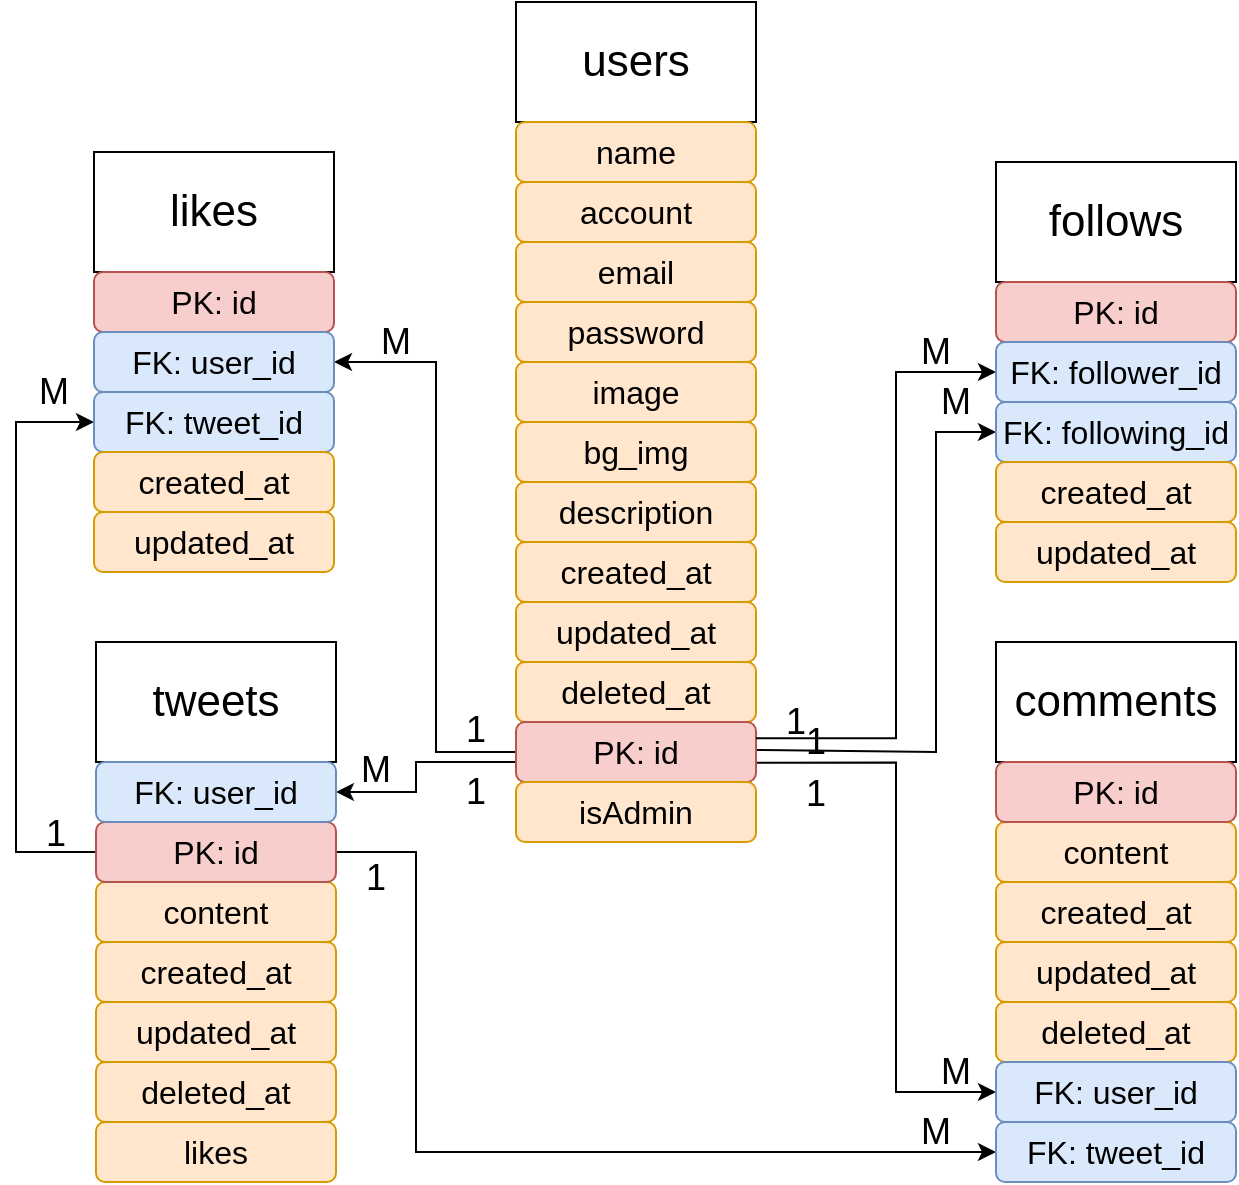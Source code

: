 <mxfile version="14.8.4" type="github" pages="4">
  <diagram id="oPyh9Ps3gZfj7OHS39t5" name="Simple Twitter">
    <mxGraphModel dx="782" dy="436" grid="1" gridSize="10" guides="1" tooltips="1" connect="1" arrows="1" fold="1" page="1" pageScale="1" pageWidth="827" pageHeight="1169" math="0" shadow="0">
      <root>
        <mxCell id="lAcjd4QDv3iJvigD0zD8-0" />
        <mxCell id="lAcjd4QDv3iJvigD0zD8-1" parent="lAcjd4QDv3iJvigD0zD8-0" />
        <mxCell id="lAcjd4QDv3iJvigD0zD8-38" value="&lt;font style=&quot;font-size: 22px&quot;&gt;users&lt;/font&gt;" style="rounded=0;whiteSpace=wrap;html=1;" parent="lAcjd4QDv3iJvigD0zD8-1" vertex="1">
          <mxGeometry x="291" y="40" width="120" height="60" as="geometry" />
        </mxCell>
        <mxCell id="lAcjd4QDv3iJvigD0zD8-39" value="&lt;font style=&quot;font-size: 22px&quot;&gt;likes&lt;/font&gt;" style="rounded=0;whiteSpace=wrap;html=1;" parent="lAcjd4QDv3iJvigD0zD8-1" vertex="1">
          <mxGeometry x="80" y="115" width="120" height="60" as="geometry" />
        </mxCell>
        <mxCell id="lAcjd4QDv3iJvigD0zD8-40" value="&lt;font style=&quot;font-size: 22px&quot;&gt;follows&lt;/font&gt;" style="rounded=0;whiteSpace=wrap;html=1;" parent="lAcjd4QDv3iJvigD0zD8-1" vertex="1">
          <mxGeometry x="531" y="120" width="120" height="60" as="geometry" />
        </mxCell>
        <mxCell id="lAcjd4QDv3iJvigD0zD8-41" value="&lt;font style=&quot;font-size: 22px&quot;&gt;tweets&lt;/font&gt;" style="rounded=0;whiteSpace=wrap;html=1;" parent="lAcjd4QDv3iJvigD0zD8-1" vertex="1">
          <mxGeometry x="81" y="360" width="120" height="60" as="geometry" />
        </mxCell>
        <mxCell id="lAcjd4QDv3iJvigD0zD8-42" value="&lt;font style=&quot;font-size: 22px&quot;&gt;comments&lt;/font&gt;" style="rounded=0;whiteSpace=wrap;html=1;" parent="lAcjd4QDv3iJvigD0zD8-1" vertex="1">
          <mxGeometry x="531" y="360" width="120" height="60" as="geometry" />
        </mxCell>
        <mxCell id="lAcjd4QDv3iJvigD0zD8-44" value="&lt;font style=&quot;font-size: 16px&quot;&gt;name&lt;/font&gt;" style="rounded=1;whiteSpace=wrap;html=1;fillColor=#ffe6cc;strokeColor=#d79b00;" parent="lAcjd4QDv3iJvigD0zD8-1" vertex="1">
          <mxGeometry x="291" y="100" width="120" height="30" as="geometry" />
        </mxCell>
        <mxCell id="lAcjd4QDv3iJvigD0zD8-45" value="&lt;font style=&quot;font-size: 16px&quot;&gt;account&lt;/font&gt;" style="rounded=1;whiteSpace=wrap;html=1;fillColor=#ffe6cc;strokeColor=#d79b00;" parent="lAcjd4QDv3iJvigD0zD8-1" vertex="1">
          <mxGeometry x="291" y="130" width="120" height="30" as="geometry" />
        </mxCell>
        <mxCell id="lAcjd4QDv3iJvigD0zD8-46" value="&lt;font style=&quot;font-size: 16px&quot;&gt;email&lt;/font&gt;" style="rounded=1;whiteSpace=wrap;html=1;fillColor=#ffe6cc;strokeColor=#d79b00;" parent="lAcjd4QDv3iJvigD0zD8-1" vertex="1">
          <mxGeometry x="291" y="160" width="120" height="30" as="geometry" />
        </mxCell>
        <mxCell id="lAcjd4QDv3iJvigD0zD8-47" value="&lt;font style=&quot;font-size: 16px&quot;&gt;password&lt;/font&gt;" style="rounded=1;whiteSpace=wrap;html=1;fillColor=#ffe6cc;strokeColor=#d79b00;" parent="lAcjd4QDv3iJvigD0zD8-1" vertex="1">
          <mxGeometry x="291" y="190" width="120" height="30" as="geometry" />
        </mxCell>
        <mxCell id="lAcjd4QDv3iJvigD0zD8-48" value="&lt;font style=&quot;font-size: 16px&quot;&gt;image&lt;/font&gt;" style="rounded=1;whiteSpace=wrap;html=1;fillColor=#ffe6cc;strokeColor=#d79b00;" parent="lAcjd4QDv3iJvigD0zD8-1" vertex="1">
          <mxGeometry x="291" y="220" width="120" height="30" as="geometry" />
        </mxCell>
        <mxCell id="lAcjd4QDv3iJvigD0zD8-49" value="&lt;span style=&quot;font-size: 16px&quot;&gt;bg_img&lt;/span&gt;" style="rounded=1;whiteSpace=wrap;html=1;fillColor=#ffe6cc;strokeColor=#d79b00;" parent="lAcjd4QDv3iJvigD0zD8-1" vertex="1">
          <mxGeometry x="291" y="250" width="120" height="30" as="geometry" />
        </mxCell>
        <mxCell id="lAcjd4QDv3iJvigD0zD8-50" value="&lt;font style=&quot;font-size: 16px&quot;&gt;description&lt;/font&gt;" style="rounded=1;whiteSpace=wrap;html=1;fillColor=#ffe6cc;strokeColor=#d79b00;" parent="lAcjd4QDv3iJvigD0zD8-1" vertex="1">
          <mxGeometry x="291" y="280" width="120" height="30" as="geometry" />
        </mxCell>
        <mxCell id="lAcjd4QDv3iJvigD0zD8-51" value="&lt;font style=&quot;font-size: 16px&quot;&gt;created_at&lt;/font&gt;" style="rounded=1;whiteSpace=wrap;html=1;fillColor=#ffe6cc;strokeColor=#d79b00;" parent="lAcjd4QDv3iJvigD0zD8-1" vertex="1">
          <mxGeometry x="291" y="310" width="120" height="30" as="geometry" />
        </mxCell>
        <mxCell id="lAcjd4QDv3iJvigD0zD8-52" value="&lt;font style=&quot;font-size: 16px&quot;&gt;updated_at&lt;/font&gt;" style="rounded=1;whiteSpace=wrap;html=1;fillColor=#ffe6cc;strokeColor=#d79b00;" parent="lAcjd4QDv3iJvigD0zD8-1" vertex="1">
          <mxGeometry x="291" y="340" width="120" height="30" as="geometry" />
        </mxCell>
        <mxCell id="lAcjd4QDv3iJvigD0zD8-53" value="&lt;font style=&quot;font-size: 16px&quot;&gt;deleted_at&lt;/font&gt;" style="rounded=1;whiteSpace=wrap;html=1;fillColor=#ffe6cc;strokeColor=#d79b00;" parent="lAcjd4QDv3iJvigD0zD8-1" vertex="1">
          <mxGeometry x="291" y="370" width="120" height="30" as="geometry" />
        </mxCell>
        <mxCell id="lAcjd4QDv3iJvigD0zD8-81" value="" style="edgeStyle=orthogonalEdgeStyle;rounded=0;orthogonalLoop=1;jettySize=auto;html=1;entryX=1;entryY=0.5;entryDx=0;entryDy=0;exitX=0;exitY=0.25;exitDx=0;exitDy=0;" parent="lAcjd4QDv3iJvigD0zD8-1" source="lAcjd4QDv3iJvigD0zD8-65" target="lAcjd4QDv3iJvigD0zD8-79" edge="1">
          <mxGeometry relative="1" as="geometry">
            <Array as="points">
              <mxPoint x="291" y="415" />
              <mxPoint x="251" y="415" />
              <mxPoint x="251" y="220" />
            </Array>
          </mxGeometry>
        </mxCell>
        <mxCell id="lAcjd4QDv3iJvigD0zD8-97" value="" style="edgeStyle=orthogonalEdgeStyle;rounded=0;orthogonalLoop=1;jettySize=auto;html=1;entryX=0;entryY=0.5;entryDx=0;entryDy=0;exitX=0.997;exitY=0.678;exitDx=0;exitDy=0;exitPerimeter=0;" parent="lAcjd4QDv3iJvigD0zD8-1" source="lAcjd4QDv3iJvigD0zD8-65" target="lAcjd4QDv3iJvigD0zD8-96" edge="1">
          <mxGeometry relative="1" as="geometry">
            <Array as="points">
              <mxPoint x="481" y="420" />
              <mxPoint x="481" y="585" />
            </Array>
          </mxGeometry>
        </mxCell>
        <mxCell id="r-C9Oc5S5O7B7vPJe_3U-7" value="" style="edgeStyle=orthogonalEdgeStyle;rounded=0;orthogonalLoop=1;jettySize=auto;html=1;entryX=0;entryY=0.5;entryDx=0;entryDy=0;startArrow=none;" parent="lAcjd4QDv3iJvigD0zD8-1" target="r-C9Oc5S5O7B7vPJe_3U-0" edge="1">
          <mxGeometry relative="1" as="geometry">
            <mxPoint x="481" y="278" as="sourcePoint" />
            <mxPoint x="491" y="445" as="targetPoint" />
            <Array as="points">
              <mxPoint x="481" y="225" />
            </Array>
          </mxGeometry>
        </mxCell>
        <mxCell id="OD_EQrSQqGv5YOoiEvNP-1" value="" style="edgeStyle=orthogonalEdgeStyle;rounded=0;orthogonalLoop=1;jettySize=auto;html=1;" parent="lAcjd4QDv3iJvigD0zD8-1" source="lAcjd4QDv3iJvigD0zD8-65" target="OD_EQrSQqGv5YOoiEvNP-0" edge="1">
          <mxGeometry relative="1" as="geometry">
            <Array as="points">
              <mxPoint x="241" y="420" />
              <mxPoint x="241" y="435" />
            </Array>
          </mxGeometry>
        </mxCell>
        <mxCell id="dft-1AxIRIs8jOk2YddE-2" value="" style="edgeStyle=orthogonalEdgeStyle;rounded=0;orthogonalLoop=1;jettySize=auto;html=1;entryX=0;entryY=0.5;entryDx=0;entryDy=0;exitX=0.998;exitY=0.467;exitDx=0;exitDy=0;exitPerimeter=0;" parent="lAcjd4QDv3iJvigD0zD8-1" source="lAcjd4QDv3iJvigD0zD8-65" target="r-C9Oc5S5O7B7vPJe_3U-2" edge="1">
          <mxGeometry relative="1" as="geometry">
            <mxPoint x="491" y="415" as="targetPoint" />
            <Array as="points">
              <mxPoint x="501" y="415" />
              <mxPoint x="501" y="255" />
            </Array>
          </mxGeometry>
        </mxCell>
        <mxCell id="lAcjd4QDv3iJvigD0zD8-65" value="&lt;font style=&quot;font-size: 16px&quot;&gt;PK: id&lt;/font&gt;" style="rounded=1;whiteSpace=wrap;html=1;fillColor=#f8cecc;strokeColor=#b85450;" parent="lAcjd4QDv3iJvigD0zD8-1" vertex="1">
          <mxGeometry x="291" y="400" width="120" height="30" as="geometry" />
        </mxCell>
        <mxCell id="lAcjd4QDv3iJvigD0zD8-66" value="&lt;font style=&quot;font-size: 16px&quot;&gt;content&lt;/font&gt;" style="rounded=1;whiteSpace=wrap;html=1;fillColor=#ffe6cc;strokeColor=#d79b00;" parent="lAcjd4QDv3iJvigD0zD8-1" vertex="1">
          <mxGeometry x="81" y="480" width="120" height="30" as="geometry" />
        </mxCell>
        <mxCell id="lAcjd4QDv3iJvigD0zD8-67" value="&lt;font style=&quot;font-size: 16px&quot;&gt;content&lt;/font&gt;" style="rounded=1;whiteSpace=wrap;html=1;fillColor=#ffe6cc;strokeColor=#d79b00;" parent="lAcjd4QDv3iJvigD0zD8-1" vertex="1">
          <mxGeometry x="531" y="450" width="120" height="30" as="geometry" />
        </mxCell>
        <mxCell id="lAcjd4QDv3iJvigD0zD8-90" value="" style="edgeStyle=orthogonalEdgeStyle;rounded=0;orthogonalLoop=1;jettySize=auto;html=1;entryX=0;entryY=0.5;entryDx=0;entryDy=0;exitX=0;exitY=0.5;exitDx=0;exitDy=0;" parent="lAcjd4QDv3iJvigD0zD8-1" source="lAcjd4QDv3iJvigD0zD8-68" target="lAcjd4QDv3iJvigD0zD8-84" edge="1">
          <mxGeometry relative="1" as="geometry">
            <Array as="points">
              <mxPoint x="41" y="465" />
              <mxPoint x="41" y="250" />
            </Array>
          </mxGeometry>
        </mxCell>
        <mxCell id="lAcjd4QDv3iJvigD0zD8-92" value="" style="edgeStyle=orthogonalEdgeStyle;rounded=0;orthogonalLoop=1;jettySize=auto;html=1;entryX=0;entryY=0.5;entryDx=0;entryDy=0;exitX=1;exitY=0.5;exitDx=0;exitDy=0;" parent="lAcjd4QDv3iJvigD0zD8-1" source="lAcjd4QDv3iJvigD0zD8-68" target="lAcjd4QDv3iJvigD0zD8-91" edge="1">
          <mxGeometry relative="1" as="geometry">
            <mxPoint x="201" y="473" as="sourcePoint" />
            <Array as="points">
              <mxPoint x="241" y="465" />
              <mxPoint x="241" y="615" />
            </Array>
          </mxGeometry>
        </mxCell>
        <mxCell id="lAcjd4QDv3iJvigD0zD8-68" value="&lt;font style=&quot;font-size: 16px&quot;&gt;PK: id&lt;/font&gt;" style="rounded=1;whiteSpace=wrap;html=1;fillColor=#f8cecc;strokeColor=#b85450;" parent="lAcjd4QDv3iJvigD0zD8-1" vertex="1">
          <mxGeometry x="81" y="450" width="120" height="30" as="geometry" />
        </mxCell>
        <mxCell id="lAcjd4QDv3iJvigD0zD8-69" value="&lt;font style=&quot;font-size: 16px&quot;&gt;PK: id&lt;/font&gt;" style="rounded=1;whiteSpace=wrap;html=1;fillColor=#f8cecc;strokeColor=#b85450;" parent="lAcjd4QDv3iJvigD0zD8-1" vertex="1">
          <mxGeometry x="531" y="420" width="120" height="30" as="geometry" />
        </mxCell>
        <mxCell id="lAcjd4QDv3iJvigD0zD8-70" value="&lt;font style=&quot;font-size: 16px&quot;&gt;created_at&lt;/font&gt;" style="rounded=1;whiteSpace=wrap;html=1;fillColor=#ffe6cc;strokeColor=#d79b00;" parent="lAcjd4QDv3iJvigD0zD8-1" vertex="1">
          <mxGeometry x="81" y="510" width="120" height="30" as="geometry" />
        </mxCell>
        <mxCell id="lAcjd4QDv3iJvigD0zD8-71" value="&lt;font style=&quot;font-size: 16px&quot;&gt;updated_at&lt;/font&gt;" style="rounded=1;whiteSpace=wrap;html=1;fillColor=#ffe6cc;strokeColor=#d79b00;" parent="lAcjd4QDv3iJvigD0zD8-1" vertex="1">
          <mxGeometry x="81" y="540" width="120" height="30" as="geometry" />
        </mxCell>
        <mxCell id="lAcjd4QDv3iJvigD0zD8-72" value="&lt;font style=&quot;font-size: 16px&quot;&gt;deleted_at&lt;/font&gt;" style="rounded=1;whiteSpace=wrap;html=1;fillColor=#ffe6cc;strokeColor=#d79b00;" parent="lAcjd4QDv3iJvigD0zD8-1" vertex="1">
          <mxGeometry x="81" y="570" width="120" height="30" as="geometry" />
        </mxCell>
        <mxCell id="lAcjd4QDv3iJvigD0zD8-73" value="&lt;font style=&quot;font-size: 16px&quot;&gt;created_at&lt;/font&gt;" style="rounded=1;whiteSpace=wrap;html=1;fillColor=#ffe6cc;strokeColor=#d79b00;" parent="lAcjd4QDv3iJvigD0zD8-1" vertex="1">
          <mxGeometry x="531" y="480" width="120" height="30" as="geometry" />
        </mxCell>
        <mxCell id="lAcjd4QDv3iJvigD0zD8-74" value="&lt;font style=&quot;font-size: 16px&quot;&gt;updated_at&lt;/font&gt;" style="rounded=1;whiteSpace=wrap;html=1;fillColor=#ffe6cc;strokeColor=#d79b00;" parent="lAcjd4QDv3iJvigD0zD8-1" vertex="1">
          <mxGeometry x="531" y="510" width="120" height="30" as="geometry" />
        </mxCell>
        <mxCell id="lAcjd4QDv3iJvigD0zD8-75" value="&lt;font style=&quot;font-size: 16px&quot;&gt;deleted_at&lt;/font&gt;" style="rounded=1;whiteSpace=wrap;html=1;fillColor=#ffe6cc;strokeColor=#d79b00;" parent="lAcjd4QDv3iJvigD0zD8-1" vertex="1">
          <mxGeometry x="531" y="540" width="120" height="30" as="geometry" />
        </mxCell>
        <mxCell id="lAcjd4QDv3iJvigD0zD8-76" value="&lt;span style=&quot;font-size: 16px&quot;&gt;likes&lt;/span&gt;" style="rounded=1;whiteSpace=wrap;html=1;fillColor=#ffe6cc;strokeColor=#d79b00;" parent="lAcjd4QDv3iJvigD0zD8-1" vertex="1">
          <mxGeometry x="81" y="600" width="120" height="30" as="geometry" />
        </mxCell>
        <mxCell id="lAcjd4QDv3iJvigD0zD8-77" value="&lt;font style=&quot;font-size: 16px&quot;&gt;PK: id&lt;/font&gt;" style="rounded=1;whiteSpace=wrap;html=1;fillColor=#f8cecc;strokeColor=#b85450;" parent="lAcjd4QDv3iJvigD0zD8-1" vertex="1">
          <mxGeometry x="80" y="175" width="120" height="30" as="geometry" />
        </mxCell>
        <mxCell id="lAcjd4QDv3iJvigD0zD8-78" value="&lt;font style=&quot;font-size: 16px&quot;&gt;PK: id&lt;/font&gt;" style="rounded=1;whiteSpace=wrap;html=1;fillColor=#f8cecc;strokeColor=#b85450;" parent="lAcjd4QDv3iJvigD0zD8-1" vertex="1">
          <mxGeometry x="531" y="180" width="120" height="30" as="geometry" />
        </mxCell>
        <mxCell id="lAcjd4QDv3iJvigD0zD8-79" value="&lt;font style=&quot;font-size: 16px&quot;&gt;FK: user_id&lt;/font&gt;" style="rounded=1;whiteSpace=wrap;html=1;fillColor=#dae8fc;strokeColor=#6c8ebf;" parent="lAcjd4QDv3iJvigD0zD8-1" vertex="1">
          <mxGeometry x="80" y="205" width="120" height="30" as="geometry" />
        </mxCell>
        <mxCell id="lAcjd4QDv3iJvigD0zD8-83" value="&lt;font style=&quot;font-size: 18px&quot;&gt;1&lt;/font&gt;" style="text;html=1;strokeColor=none;fillColor=none;align=center;verticalAlign=middle;whiteSpace=wrap;rounded=0;" parent="lAcjd4QDv3iJvigD0zD8-1" vertex="1">
          <mxGeometry x="251" y="394" width="40" height="20" as="geometry" />
        </mxCell>
        <mxCell id="lAcjd4QDv3iJvigD0zD8-84" value="&lt;font style=&quot;font-size: 16px&quot;&gt;FK: tweet_id&lt;/font&gt;" style="rounded=1;whiteSpace=wrap;html=1;fillColor=#dae8fc;strokeColor=#6c8ebf;" parent="lAcjd4QDv3iJvigD0zD8-1" vertex="1">
          <mxGeometry x="80" y="235" width="120" height="30" as="geometry" />
        </mxCell>
        <mxCell id="lAcjd4QDv3iJvigD0zD8-87" value="&lt;font style=&quot;font-size: 18px&quot;&gt;1&lt;/font&gt;" style="text;html=1;strokeColor=none;fillColor=none;align=center;verticalAlign=middle;whiteSpace=wrap;rounded=0;" parent="lAcjd4QDv3iJvigD0zD8-1" vertex="1">
          <mxGeometry x="41" y="446" width="40" height="20" as="geometry" />
        </mxCell>
        <mxCell id="lAcjd4QDv3iJvigD0zD8-88" value="&lt;font style=&quot;font-size: 18px&quot;&gt;M&lt;/font&gt;" style="text;html=1;strokeColor=none;fillColor=none;align=center;verticalAlign=middle;whiteSpace=wrap;rounded=0;" parent="lAcjd4QDv3iJvigD0zD8-1" vertex="1">
          <mxGeometry x="40" y="225" width="40" height="20" as="geometry" />
        </mxCell>
        <mxCell id="lAcjd4QDv3iJvigD0zD8-91" value="&lt;font style=&quot;font-size: 16px&quot;&gt;FK: tweet_id&lt;/font&gt;" style="rounded=1;whiteSpace=wrap;html=1;fillColor=#dae8fc;strokeColor=#6c8ebf;" parent="lAcjd4QDv3iJvigD0zD8-1" vertex="1">
          <mxGeometry x="531" y="600" width="120" height="30" as="geometry" />
        </mxCell>
        <mxCell id="lAcjd4QDv3iJvigD0zD8-93" value="&lt;font style=&quot;font-size: 18px&quot;&gt;1&lt;/font&gt;" style="text;html=1;strokeColor=none;fillColor=none;align=center;verticalAlign=middle;whiteSpace=wrap;rounded=0;" parent="lAcjd4QDv3iJvigD0zD8-1" vertex="1">
          <mxGeometry x="201" y="468" width="40" height="20" as="geometry" />
        </mxCell>
        <mxCell id="lAcjd4QDv3iJvigD0zD8-94" value="&lt;font style=&quot;font-size: 18px&quot;&gt;M&lt;/font&gt;" style="text;html=1;strokeColor=none;fillColor=none;align=center;verticalAlign=middle;whiteSpace=wrap;rounded=0;" parent="lAcjd4QDv3iJvigD0zD8-1" vertex="1">
          <mxGeometry x="481" y="595" width="40" height="20" as="geometry" />
        </mxCell>
        <mxCell id="lAcjd4QDv3iJvigD0zD8-96" value="&lt;font style=&quot;font-size: 16px&quot;&gt;FK: user_id&lt;/font&gt;" style="rounded=1;whiteSpace=wrap;html=1;fillColor=#dae8fc;strokeColor=#6c8ebf;" parent="lAcjd4QDv3iJvigD0zD8-1" vertex="1">
          <mxGeometry x="531" y="570" width="120" height="30" as="geometry" />
        </mxCell>
        <mxCell id="lAcjd4QDv3iJvigD0zD8-98" value="&lt;font style=&quot;font-size: 18px&quot;&gt;M&lt;/font&gt;" style="text;html=1;strokeColor=none;fillColor=none;align=center;verticalAlign=middle;whiteSpace=wrap;rounded=0;" parent="lAcjd4QDv3iJvigD0zD8-1" vertex="1">
          <mxGeometry x="491" y="565" width="40" height="20" as="geometry" />
        </mxCell>
        <mxCell id="lAcjd4QDv3iJvigD0zD8-99" value="&lt;font style=&quot;font-size: 18px&quot;&gt;1&lt;/font&gt;" style="text;html=1;strokeColor=none;fillColor=none;align=center;verticalAlign=middle;whiteSpace=wrap;rounded=0;" parent="lAcjd4QDv3iJvigD0zD8-1" vertex="1">
          <mxGeometry x="421" y="426" width="40" height="20" as="geometry" />
        </mxCell>
        <mxCell id="r-C9Oc5S5O7B7vPJe_3U-0" value="&lt;font style=&quot;font-size: 16px&quot;&gt;FK: follower_id&lt;/font&gt;" style="rounded=1;whiteSpace=wrap;html=1;fillColor=#dae8fc;strokeColor=#6c8ebf;" parent="lAcjd4QDv3iJvigD0zD8-1" vertex="1">
          <mxGeometry x="531" y="210" width="120" height="30" as="geometry" />
        </mxCell>
        <mxCell id="r-C9Oc5S5O7B7vPJe_3U-2" value="&lt;font style=&quot;font-size: 16px&quot;&gt;FK: following_id&lt;/font&gt;" style="rounded=1;whiteSpace=wrap;html=1;fillColor=#dae8fc;strokeColor=#6c8ebf;" parent="lAcjd4QDv3iJvigD0zD8-1" vertex="1">
          <mxGeometry x="531" y="240" width="120" height="30" as="geometry" />
        </mxCell>
        <mxCell id="r-C9Oc5S5O7B7vPJe_3U-10" value="&lt;font style=&quot;font-size: 18px&quot;&gt;M&lt;/font&gt;" style="text;html=1;strokeColor=none;fillColor=none;align=center;verticalAlign=middle;whiteSpace=wrap;rounded=0;" parent="lAcjd4QDv3iJvigD0zD8-1" vertex="1">
          <mxGeometry x="481" y="205" width="40" height="20" as="geometry" />
        </mxCell>
        <mxCell id="r-C9Oc5S5O7B7vPJe_3U-11" value="" style="edgeStyle=orthogonalEdgeStyle;rounded=0;orthogonalLoop=1;jettySize=auto;html=1;startArrow=none;endArrow=none;exitX=1;exitY=0.271;exitDx=0;exitDy=0;exitPerimeter=0;" parent="lAcjd4QDv3iJvigD0zD8-1" source="lAcjd4QDv3iJvigD0zD8-65" edge="1">
          <mxGeometry relative="1" as="geometry">
            <mxPoint x="411" y="415" as="sourcePoint" />
            <mxPoint x="481" y="278" as="targetPoint" />
            <Array as="points">
              <mxPoint x="481" y="408" />
            </Array>
          </mxGeometry>
        </mxCell>
        <mxCell id="OD_EQrSQqGv5YOoiEvNP-0" value="&lt;font style=&quot;font-size: 16px&quot;&gt;FK: user_id&lt;/font&gt;" style="rounded=1;whiteSpace=wrap;html=1;fillColor=#dae8fc;strokeColor=#6c8ebf;" parent="lAcjd4QDv3iJvigD0zD8-1" vertex="1">
          <mxGeometry x="81" y="420" width="120" height="30" as="geometry" />
        </mxCell>
        <mxCell id="OD_EQrSQqGv5YOoiEvNP-2" value="&lt;font style=&quot;font-size: 18px&quot;&gt;1&lt;/font&gt;" style="text;html=1;strokeColor=none;fillColor=none;align=center;verticalAlign=middle;whiteSpace=wrap;rounded=0;" parent="lAcjd4QDv3iJvigD0zD8-1" vertex="1">
          <mxGeometry x="251" y="425" width="40" height="20" as="geometry" />
        </mxCell>
        <mxCell id="OD_EQrSQqGv5YOoiEvNP-3" value="&lt;font style=&quot;font-size: 18px&quot;&gt;M&lt;/font&gt;" style="text;html=1;strokeColor=none;fillColor=none;align=center;verticalAlign=middle;whiteSpace=wrap;rounded=0;" parent="lAcjd4QDv3iJvigD0zD8-1" vertex="1">
          <mxGeometry x="201" y="414" width="40" height="20" as="geometry" />
        </mxCell>
        <mxCell id="dft-1AxIRIs8jOk2YddE-0" value="&lt;font style=&quot;font-size: 18px&quot;&gt;M&lt;/font&gt;" style="text;html=1;strokeColor=none;fillColor=none;align=center;verticalAlign=middle;whiteSpace=wrap;rounded=0;" parent="lAcjd4QDv3iJvigD0zD8-1" vertex="1">
          <mxGeometry x="211" y="200" width="40" height="20" as="geometry" />
        </mxCell>
        <mxCell id="dft-1AxIRIs8jOk2YddE-3" value="&lt;font style=&quot;font-size: 18px&quot;&gt;M&lt;/font&gt;" style="text;html=1;strokeColor=none;fillColor=none;align=center;verticalAlign=middle;whiteSpace=wrap;rounded=0;" parent="lAcjd4QDv3iJvigD0zD8-1" vertex="1">
          <mxGeometry x="491" y="230" width="40" height="20" as="geometry" />
        </mxCell>
        <mxCell id="dft-1AxIRIs8jOk2YddE-4" value="&lt;font style=&quot;font-size: 18px&quot;&gt;1&lt;/font&gt;" style="text;html=1;strokeColor=none;fillColor=none;align=center;verticalAlign=middle;whiteSpace=wrap;rounded=0;" parent="lAcjd4QDv3iJvigD0zD8-1" vertex="1">
          <mxGeometry x="411" y="390" width="40" height="20" as="geometry" />
        </mxCell>
        <mxCell id="dft-1AxIRIs8jOk2YddE-5" value="&lt;font style=&quot;font-size: 18px&quot;&gt;1&lt;/font&gt;" style="text;html=1;strokeColor=none;fillColor=none;align=center;verticalAlign=middle;whiteSpace=wrap;rounded=0;" parent="lAcjd4QDv3iJvigD0zD8-1" vertex="1">
          <mxGeometry x="421" y="400" width="40" height="20" as="geometry" />
        </mxCell>
        <mxCell id="AiCwMvFOpGAjpx5P_XFF-0" value="&lt;font style=&quot;font-size: 16px&quot;&gt;created_at&lt;/font&gt;" style="rounded=1;whiteSpace=wrap;html=1;fillColor=#ffe6cc;strokeColor=#d79b00;" parent="lAcjd4QDv3iJvigD0zD8-1" vertex="1">
          <mxGeometry x="80" y="265" width="120" height="30" as="geometry" />
        </mxCell>
        <mxCell id="AiCwMvFOpGAjpx5P_XFF-1" value="&lt;font style=&quot;font-size: 16px&quot;&gt;updated_at&lt;/font&gt;" style="rounded=1;whiteSpace=wrap;html=1;fillColor=#ffe6cc;strokeColor=#d79b00;" parent="lAcjd4QDv3iJvigD0zD8-1" vertex="1">
          <mxGeometry x="80" y="295" width="120" height="30" as="geometry" />
        </mxCell>
        <mxCell id="AiCwMvFOpGAjpx5P_XFF-2" value="&lt;font style=&quot;font-size: 16px&quot;&gt;created_at&lt;/font&gt;" style="rounded=1;whiteSpace=wrap;html=1;fillColor=#ffe6cc;strokeColor=#d79b00;" parent="lAcjd4QDv3iJvigD0zD8-1" vertex="1">
          <mxGeometry x="531" y="270" width="120" height="30" as="geometry" />
        </mxCell>
        <mxCell id="AiCwMvFOpGAjpx5P_XFF-3" value="&lt;font style=&quot;font-size: 16px&quot;&gt;updated_at&lt;/font&gt;" style="rounded=1;whiteSpace=wrap;html=1;fillColor=#ffe6cc;strokeColor=#d79b00;" parent="lAcjd4QDv3iJvigD0zD8-1" vertex="1">
          <mxGeometry x="531" y="300" width="120" height="30" as="geometry" />
        </mxCell>
        <mxCell id="AiCwMvFOpGAjpx5P_XFF-4" value="&lt;font style=&quot;font-size: 16px&quot;&gt;isAdmin&lt;/font&gt;" style="rounded=1;whiteSpace=wrap;html=1;fillColor=#ffe6cc;strokeColor=#d79b00;" parent="lAcjd4QDv3iJvigD0zD8-1" vertex="1">
          <mxGeometry x="291" y="430" width="120" height="30" as="geometry" />
        </mxCell>
      </root>
    </mxGraphModel>
  </diagram>
  <diagram id="kS6SkZm5IWcq57FLkN7l" name="Restaurant">
    <mxGraphModel dx="782" dy="436" grid="1" gridSize="10" guides="1" tooltips="1" connect="1" arrows="1" fold="1" page="1" pageScale="1" pageWidth="827" pageHeight="1169" math="0" shadow="0">
      <root>
        <mxCell id="0" />
        <mxCell id="1" parent="0" />
        <mxCell id="dV-V2qD9Z5xIXkdcCKD9-1" value="&lt;font style=&quot;font-size: 22px&quot;&gt;users&lt;/font&gt;" style="rounded=1;whiteSpace=wrap;html=1;" parent="1" vertex="1">
          <mxGeometry x="30" y="140" width="120" height="60" as="geometry" />
        </mxCell>
        <mxCell id="dV-V2qD9Z5xIXkdcCKD9-2" value="&lt;font style=&quot;font-size: 22px&quot;&gt;favorites&lt;/font&gt;" style="rounded=1;whiteSpace=wrap;html=1;" parent="1" vertex="1">
          <mxGeometry x="220" y="40" width="120" height="60" as="geometry" />
        </mxCell>
        <mxCell id="dV-V2qD9Z5xIXkdcCKD9-3" value="&lt;font style=&quot;font-size: 22px&quot;&gt;comments&lt;/font&gt;" style="rounded=1;whiteSpace=wrap;html=1;" parent="1" vertex="1">
          <mxGeometry x="220" y="240" width="120" height="60" as="geometry" />
        </mxCell>
        <mxCell id="dV-V2qD9Z5xIXkdcCKD9-4" value="&lt;font style=&quot;font-size: 22px&quot;&gt;restaurants&lt;/font&gt;" style="rounded=1;whiteSpace=wrap;html=1;" parent="1" vertex="1">
          <mxGeometry x="414" y="50" width="140" height="60" as="geometry" />
        </mxCell>
        <mxCell id="dV-V2qD9Z5xIXkdcCKD9-5" style="edgeStyle=orthogonalEdgeStyle;rounded=0;orthogonalLoop=1;jettySize=auto;html=1;exitX=0.5;exitY=1;exitDx=0;exitDy=0;" parent="1" source="dV-V2qD9Z5xIXkdcCKD9-2" target="dV-V2qD9Z5xIXkdcCKD9-2" edge="1">
          <mxGeometry relative="1" as="geometry" />
        </mxCell>
        <mxCell id="dV-V2qD9Z5xIXkdcCKD9-6" value="&lt;font style=&quot;font-size: 22px&quot;&gt;categories&lt;/font&gt;" style="rounded=1;whiteSpace=wrap;html=1;" parent="1" vertex="1">
          <mxGeometry x="620" y="140" width="120" height="60" as="geometry" />
        </mxCell>
        <mxCell id="dV-V2qD9Z5xIXkdcCKD9-7" value="&lt;font style=&quot;font-size: 22px&quot;&gt;PK: id&lt;/font&gt;" style="rounded=1;whiteSpace=wrap;html=1;fillColor=#f8cecc;strokeColor=#b85450;" parent="1" vertex="1">
          <mxGeometry x="30" y="200" width="120" height="40" as="geometry" />
        </mxCell>
        <mxCell id="dV-V2qD9Z5xIXkdcCKD9-8" value="&lt;font style=&quot;font-size: 22px&quot;&gt;name&lt;/font&gt;" style="rounded=1;whiteSpace=wrap;html=1;fillColor=#ffe6cc;strokeColor=#d79b00;" parent="1" vertex="1">
          <mxGeometry x="30" y="240" width="120" height="40" as="geometry" />
        </mxCell>
        <mxCell id="dV-V2qD9Z5xIXkdcCKD9-9" value="&lt;font style=&quot;font-size: 22px&quot;&gt;email&lt;/font&gt;" style="rounded=1;whiteSpace=wrap;html=1;fillColor=#ffe6cc;strokeColor=#d79b00;" parent="1" vertex="1">
          <mxGeometry x="30" y="280" width="120" height="40" as="geometry" />
        </mxCell>
        <mxCell id="dV-V2qD9Z5xIXkdcCKD9-10" value="&lt;font style=&quot;font-size: 22px&quot;&gt;password&lt;/font&gt;" style="rounded=1;whiteSpace=wrap;html=1;fillColor=#ffe6cc;strokeColor=#d79b00;" parent="1" vertex="1">
          <mxGeometry x="30" y="320" width="120" height="40" as="geometry" />
        </mxCell>
        <mxCell id="dV-V2qD9Z5xIXkdcCKD9-11" value="&lt;font style=&quot;font-size: 22px&quot;&gt;image&lt;/font&gt;" style="rounded=1;whiteSpace=wrap;html=1;fillColor=#ffe6cc;strokeColor=#d79b00;" parent="1" vertex="1">
          <mxGeometry x="30" y="360" width="120" height="40" as="geometry" />
        </mxCell>
        <mxCell id="dV-V2qD9Z5xIXkdcCKD9-12" value="&lt;font style=&quot;font-size: 22px&quot;&gt;PK: id&lt;/font&gt;" style="rounded=1;whiteSpace=wrap;html=1;fillColor=#f8cecc;strokeColor=#b85450;" parent="1" vertex="1">
          <mxGeometry x="220" y="100" width="120" height="40" as="geometry" />
        </mxCell>
        <mxCell id="dV-V2qD9Z5xIXkdcCKD9-13" value="&lt;font style=&quot;font-size: 22px&quot;&gt;PK: id&lt;/font&gt;" style="rounded=1;whiteSpace=wrap;html=1;fillColor=#f8cecc;strokeColor=#b85450;" parent="1" vertex="1">
          <mxGeometry x="220" y="300" width="120" height="40" as="geometry" />
        </mxCell>
        <mxCell id="dV-V2qD9Z5xIXkdcCKD9-14" value="&lt;font style=&quot;font-size: 22px&quot;&gt;PK: id&lt;/font&gt;" style="rounded=1;whiteSpace=wrap;html=1;fillColor=#f8cecc;strokeColor=#b85450;" parent="1" vertex="1">
          <mxGeometry x="414" y="110" width="140" height="40" as="geometry" />
        </mxCell>
        <mxCell id="dV-V2qD9Z5xIXkdcCKD9-15" value="&lt;font style=&quot;font-size: 22px&quot;&gt;PK: id&lt;/font&gt;" style="rounded=1;whiteSpace=wrap;html=1;fillColor=#f8cecc;strokeColor=#b85450;" parent="1" vertex="1">
          <mxGeometry x="620" y="200" width="120" height="40" as="geometry" />
        </mxCell>
        <mxCell id="dV-V2qD9Z5xIXkdcCKD9-16" value="&lt;font style=&quot;font-size: 22px&quot;&gt;content&lt;/font&gt;" style="rounded=1;whiteSpace=wrap;html=1;fillColor=#ffe6cc;strokeColor=#d79b00;" parent="1" vertex="1">
          <mxGeometry x="220" y="340" width="120" height="40" as="geometry" />
        </mxCell>
        <mxCell id="dV-V2qD9Z5xIXkdcCKD9-17" value="&lt;font style=&quot;font-size: 18px&quot;&gt;created_at&lt;/font&gt;" style="rounded=1;whiteSpace=wrap;html=1;fillColor=#ffe6cc;strokeColor=#d79b00;" parent="1" vertex="1">
          <mxGeometry x="220" y="380" width="120" height="40" as="geometry" />
        </mxCell>
        <mxCell id="dV-V2qD9Z5xIXkdcCKD9-18" value="&lt;font style=&quot;font-size: 22px&quot;&gt;name&lt;/font&gt;" style="rounded=1;whiteSpace=wrap;html=1;fillColor=#ffe6cc;strokeColor=#d79b00;" parent="1" vertex="1">
          <mxGeometry x="414.5" y="150" width="140" height="40" as="geometry" />
        </mxCell>
        <mxCell id="dV-V2qD9Z5xIXkdcCKD9-19" value="&lt;font style=&quot;font-size: 22px&quot;&gt;name_en&lt;/font&gt;" style="rounded=1;whiteSpace=wrap;html=1;fillColor=#ffe6cc;strokeColor=#d79b00;" parent="1" vertex="1">
          <mxGeometry x="414.5" y="190" width="140" height="40" as="geometry" />
        </mxCell>
        <mxCell id="dV-V2qD9Z5xIXkdcCKD9-20" value="&lt;font style=&quot;font-size: 22px&quot;&gt;image&lt;/font&gt;" style="rounded=1;whiteSpace=wrap;html=1;fillColor=#ffe6cc;strokeColor=#d79b00;" parent="1" vertex="1">
          <mxGeometry x="414.5" y="230" width="140" height="40" as="geometry" />
        </mxCell>
        <mxCell id="dV-V2qD9Z5xIXkdcCKD9-21" value="&lt;font style=&quot;font-size: 22px&quot;&gt;phone&lt;/font&gt;" style="rounded=1;whiteSpace=wrap;html=1;fillColor=#ffe6cc;strokeColor=#d79b00;" parent="1" vertex="1">
          <mxGeometry x="414.5" y="270" width="140" height="40" as="geometry" />
        </mxCell>
        <mxCell id="dV-V2qD9Z5xIXkdcCKD9-22" value="&lt;font style=&quot;font-size: 22px&quot;&gt;address&lt;/font&gt;" style="rounded=1;whiteSpace=wrap;html=1;fillColor=#ffe6cc;strokeColor=#d79b00;" parent="1" vertex="1">
          <mxGeometry x="414.5" y="310" width="140" height="40" as="geometry" />
        </mxCell>
        <mxCell id="dV-V2qD9Z5xIXkdcCKD9-23" value="&lt;font style=&quot;font-size: 22px&quot;&gt;google_map&lt;/font&gt;" style="rounded=1;whiteSpace=wrap;html=1;fillColor=#ffe6cc;strokeColor=#d79b00;" parent="1" vertex="1">
          <mxGeometry x="414.5" y="350" width="140" height="40" as="geometry" />
        </mxCell>
        <mxCell id="dV-V2qD9Z5xIXkdcCKD9-24" value="&lt;font style=&quot;font-size: 22px&quot;&gt;rating&lt;/font&gt;" style="rounded=1;whiteSpace=wrap;html=1;fillColor=#ffe6cc;strokeColor=#d79b00;" parent="1" vertex="1">
          <mxGeometry x="414.5" y="390" width="140" height="40" as="geometry" />
        </mxCell>
        <mxCell id="dV-V2qD9Z5xIXkdcCKD9-25" value="&lt;font style=&quot;font-size: 22px&quot;&gt;description&lt;/font&gt;" style="rounded=1;whiteSpace=wrap;html=1;fillColor=#ffe6cc;strokeColor=#d79b00;" parent="1" vertex="1">
          <mxGeometry x="414.5" y="430" width="140" height="40" as="geometry" />
        </mxCell>
        <mxCell id="dV-V2qD9Z5xIXkdcCKD9-26" value="&lt;font style=&quot;font-size: 22px&quot;&gt;name&lt;/font&gt;" style="rounded=1;whiteSpace=wrap;html=1;fillColor=#ffe6cc;strokeColor=#d79b00;" parent="1" vertex="1">
          <mxGeometry x="620" y="240" width="120" height="40" as="geometry" />
        </mxCell>
        <mxCell id="dV-V2qD9Z5xIXkdcCKD9-27" value="&lt;font style=&quot;font-size: 22px&quot;&gt;FK: user_id&lt;/font&gt;" style="rounded=1;whiteSpace=wrap;html=1;fillColor=#dae8fc;strokeColor=#6c8ebf;" parent="1" vertex="1">
          <mxGeometry x="220" y="140" width="120" height="40" as="geometry" />
        </mxCell>
        <mxCell id="dV-V2qD9Z5xIXkdcCKD9-28" value="&lt;font style=&quot;font-size: 22px&quot;&gt;FK: &lt;/font&gt;&lt;font style=&quot;font-size: 18px&quot;&gt;restaurant_id&lt;/font&gt;" style="rounded=1;whiteSpace=wrap;html=1;fillColor=#dae8fc;strokeColor=#6c8ebf;" parent="1" vertex="1">
          <mxGeometry x="205" y="180" width="150" height="40" as="geometry" />
        </mxCell>
        <mxCell id="dV-V2qD9Z5xIXkdcCKD9-29" value="&lt;font style=&quot;font-size: 22px&quot;&gt;FK: user_id&lt;/font&gt;" style="rounded=1;whiteSpace=wrap;html=1;fillColor=#dae8fc;strokeColor=#6c8ebf;" parent="1" vertex="1">
          <mxGeometry x="220" y="420" width="120" height="40" as="geometry" />
        </mxCell>
        <mxCell id="dV-V2qD9Z5xIXkdcCKD9-30" value="&lt;font style=&quot;font-size: 22px&quot;&gt;FK: &lt;/font&gt;&lt;font style=&quot;font-size: 18px&quot;&gt;restaurant_id&lt;/font&gt;" style="rounded=1;whiteSpace=wrap;html=1;fillColor=#dae8fc;strokeColor=#6c8ebf;" parent="1" vertex="1">
          <mxGeometry x="205" y="460" width="150" height="40" as="geometry" />
        </mxCell>
        <mxCell id="dV-V2qD9Z5xIXkdcCKD9-31" value="&lt;font style=&quot;font-size: 22px&quot;&gt;FK: &lt;/font&gt;&lt;font style=&quot;font-size: 18px&quot;&gt;category_id&lt;/font&gt;" style="rounded=1;whiteSpace=wrap;html=1;fillColor=#dae8fc;strokeColor=#6c8ebf;" parent="1" vertex="1">
          <mxGeometry x="414.5" y="470" width="140" height="40" as="geometry" />
        </mxCell>
        <mxCell id="dV-V2qD9Z5xIXkdcCKD9-33" value="" style="endArrow=classic;html=1;exitX=1;exitY=0.25;exitDx=0;exitDy=0;entryX=0;entryY=0.5;entryDx=0;entryDy=0;rounded=0;strokeColor=#000099;" parent="1" source="dV-V2qD9Z5xIXkdcCKD9-7" target="dV-V2qD9Z5xIXkdcCKD9-27" edge="1">
          <mxGeometry width="50" height="50" relative="1" as="geometry">
            <mxPoint x="340" y="340" as="sourcePoint" />
            <mxPoint x="390" y="290" as="targetPoint" />
            <Array as="points">
              <mxPoint x="170" y="210" />
              <mxPoint x="180" y="210" />
              <mxPoint x="180" y="160" />
              <mxPoint x="190" y="160" />
            </Array>
          </mxGeometry>
        </mxCell>
        <mxCell id="dV-V2qD9Z5xIXkdcCKD9-34" value="" style="endArrow=classic;html=1;exitX=1;exitY=0.75;exitDx=0;exitDy=0;entryX=0;entryY=0.5;entryDx=0;entryDy=0;rounded=0;strokeColor=#000099;" parent="1" source="dV-V2qD9Z5xIXkdcCKD9-7" target="dV-V2qD9Z5xIXkdcCKD9-29" edge="1">
          <mxGeometry width="50" height="50" relative="1" as="geometry">
            <mxPoint x="160" y="220" as="sourcePoint" />
            <mxPoint x="230" y="170" as="targetPoint" />
            <Array as="points">
              <mxPoint x="170" y="230" />
              <mxPoint x="180" y="230" />
              <mxPoint x="180" y="440" />
              <mxPoint x="190" y="440" />
            </Array>
          </mxGeometry>
        </mxCell>
        <mxCell id="dV-V2qD9Z5xIXkdcCKD9-35" value="" style="endArrow=classic;html=1;exitX=0;exitY=0.25;exitDx=0;exitDy=0;entryX=1;entryY=0.5;entryDx=0;entryDy=0;rounded=0;strokeColor=#000099;" parent="1" source="dV-V2qD9Z5xIXkdcCKD9-14" target="dV-V2qD9Z5xIXkdcCKD9-28" edge="1">
          <mxGeometry width="50" height="50" relative="1" as="geometry">
            <mxPoint x="160" y="220" as="sourcePoint" />
            <mxPoint x="230.0" y="170" as="targetPoint" />
            <Array as="points">
              <mxPoint x="380" y="120" />
              <mxPoint x="380" y="200" />
            </Array>
          </mxGeometry>
        </mxCell>
        <mxCell id="dV-V2qD9Z5xIXkdcCKD9-36" value="" style="endArrow=classic;html=1;exitX=0;exitY=0.75;exitDx=0;exitDy=0;entryX=1;entryY=0.5;entryDx=0;entryDy=0;rounded=0;strokeColor=#000099;" parent="1" source="dV-V2qD9Z5xIXkdcCKD9-14" target="dV-V2qD9Z5xIXkdcCKD9-30" edge="1">
          <mxGeometry width="50" height="50" relative="1" as="geometry">
            <mxPoint x="424" y="130.0" as="sourcePoint" />
            <mxPoint x="365.0" y="210" as="targetPoint" />
            <Array as="points">
              <mxPoint x="390" y="140" />
              <mxPoint x="390" y="480" />
            </Array>
          </mxGeometry>
        </mxCell>
        <mxCell id="dV-V2qD9Z5xIXkdcCKD9-37" value="" style="endArrow=classic;html=1;exitX=0;exitY=0.5;exitDx=0;exitDy=0;entryX=1;entryY=0.5;entryDx=0;entryDy=0;rounded=0;strokeColor=#000099;" parent="1" source="dV-V2qD9Z5xIXkdcCKD9-15" target="dV-V2qD9Z5xIXkdcCKD9-31" edge="1">
          <mxGeometry width="50" height="50" relative="1" as="geometry">
            <mxPoint x="572" y="181.0" as="sourcePoint" />
            <mxPoint x="513.0" y="261" as="targetPoint" />
            <Array as="points">
              <mxPoint x="590" y="220" />
              <mxPoint x="590" y="490" />
            </Array>
          </mxGeometry>
        </mxCell>
        <mxCell id="dV-V2qD9Z5xIXkdcCKD9-38" value="&lt;font style=&quot;font-size: 18px&quot; color=&quot;#000066&quot;&gt;&lt;b&gt;1&lt;/b&gt;&lt;/font&gt;" style="text;html=1;strokeColor=none;fillColor=none;align=center;verticalAlign=middle;whiteSpace=wrap;rounded=0;" parent="1" vertex="1">
          <mxGeometry x="590" y="200" width="40" height="20" as="geometry" />
        </mxCell>
        <mxCell id="dV-V2qD9Z5xIXkdcCKD9-39" value="&lt;font style=&quot;font-size: 18px&quot; color=&quot;#000066&quot;&gt;&lt;b&gt;1&lt;/b&gt;&lt;/font&gt;" style="text;html=1;strokeColor=none;fillColor=none;align=center;verticalAlign=middle;whiteSpace=wrap;rounded=0;" parent="1" vertex="1">
          <mxGeometry x="380" y="100" width="40" height="20" as="geometry" />
        </mxCell>
        <mxCell id="dV-V2qD9Z5xIXkdcCKD9-40" value="&lt;font style=&quot;font-size: 18px&quot; color=&quot;#000066&quot;&gt;&lt;b&gt;1&lt;/b&gt;&lt;/font&gt;" style="text;html=1;strokeColor=none;fillColor=none;align=center;verticalAlign=middle;whiteSpace=wrap;rounded=0;" parent="1" vertex="1">
          <mxGeometry x="383" y="146" width="40" height="20" as="geometry" />
        </mxCell>
        <mxCell id="dV-V2qD9Z5xIXkdcCKD9-41" value="&lt;font style=&quot;font-size: 18px&quot; color=&quot;#000066&quot;&gt;&lt;b&gt;1&lt;/b&gt;&lt;/font&gt;" style="text;html=1;strokeColor=none;fillColor=none;align=center;verticalAlign=middle;whiteSpace=wrap;rounded=0;" parent="1" vertex="1">
          <mxGeometry x="142" y="190" width="40" height="20" as="geometry" />
        </mxCell>
        <mxCell id="dV-V2qD9Z5xIXkdcCKD9-42" value="&lt;font style=&quot;font-size: 18px&quot; color=&quot;#000066&quot;&gt;&lt;b&gt;1&lt;/b&gt;&lt;/font&gt;" style="text;html=1;strokeColor=none;fillColor=none;align=center;verticalAlign=middle;whiteSpace=wrap;rounded=0;" parent="1" vertex="1">
          <mxGeometry x="142" y="232" width="40" height="20" as="geometry" />
        </mxCell>
        <mxCell id="dV-V2qD9Z5xIXkdcCKD9-43" value="&lt;font style=&quot;font-size: 18px&quot; color=&quot;#000066&quot;&gt;&lt;b&gt;M&lt;/b&gt;&lt;/font&gt;" style="text;html=1;strokeColor=none;fillColor=none;align=center;verticalAlign=middle;whiteSpace=wrap;rounded=0;" parent="1" vertex="1">
          <mxGeometry x="180" y="140" width="40" height="20" as="geometry" />
        </mxCell>
        <mxCell id="dV-V2qD9Z5xIXkdcCKD9-44" value="&lt;font style=&quot;font-size: 18px&quot; color=&quot;#000066&quot;&gt;&lt;b&gt;M&lt;/b&gt;&lt;/font&gt;" style="text;html=1;strokeColor=none;fillColor=none;align=center;verticalAlign=middle;whiteSpace=wrap;rounded=0;" parent="1" vertex="1">
          <mxGeometry x="182" y="420" width="40" height="20" as="geometry" />
        </mxCell>
        <mxCell id="dV-V2qD9Z5xIXkdcCKD9-45" value="&lt;font style=&quot;font-size: 18px&quot; color=&quot;#000066&quot;&gt;&lt;b&gt;M&lt;/b&gt;&lt;/font&gt;" style="text;html=1;strokeColor=none;fillColor=none;align=center;verticalAlign=middle;whiteSpace=wrap;rounded=0;" parent="1" vertex="1">
          <mxGeometry x="355" y="456" width="40" height="20" as="geometry" />
        </mxCell>
        <mxCell id="dV-V2qD9Z5xIXkdcCKD9-46" value="&lt;font style=&quot;font-size: 18px&quot; color=&quot;#000066&quot;&gt;&lt;b&gt;M&lt;/b&gt;&lt;/font&gt;" style="text;html=1;strokeColor=none;fillColor=none;align=center;verticalAlign=middle;whiteSpace=wrap;rounded=0;" parent="1" vertex="1">
          <mxGeometry x="346" y="176" width="40" height="20" as="geometry" />
        </mxCell>
        <mxCell id="dV-V2qD9Z5xIXkdcCKD9-47" value="&lt;font style=&quot;font-size: 18px&quot; color=&quot;#000066&quot;&gt;&lt;b&gt;M&lt;/b&gt;&lt;/font&gt;" style="text;html=1;strokeColor=none;fillColor=none;align=center;verticalAlign=middle;whiteSpace=wrap;rounded=0;" parent="1" vertex="1">
          <mxGeometry x="554" y="468" width="40" height="20" as="geometry" />
        </mxCell>
      </root>
    </mxGraphModel>
  </diagram>
  <diagram id="KM84M90KUWdKLNLCQ_kI" name="Tea shop">
    <mxGraphModel dx="1022" dy="436" grid="1" gridSize="10" guides="1" tooltips="1" connect="1" arrows="1" fold="1" page="1" pageScale="1" pageWidth="827" pageHeight="1169" math="0" shadow="0">
      <root>
        <mxCell id="hRv99n9wK5O6T0AMNgLs-0" />
        <mxCell id="hRv99n9wK5O6T0AMNgLs-1" parent="hRv99n9wK5O6T0AMNgLs-0" />
        <mxCell id="hRv99n9wK5O6T0AMNgLs-2" value="&lt;font style=&quot;font-size: 22px&quot;&gt;orders&lt;/font&gt;" style="rounded=0;whiteSpace=wrap;html=1;fillColor=#f5f5f5;strokeColor=#666666;fontColor=#333333;" parent="hRv99n9wK5O6T0AMNgLs-1" vertex="1">
          <mxGeometry x="354" y="120" width="120" height="50" as="geometry" />
        </mxCell>
        <mxCell id="hRv99n9wK5O6T0AMNgLs-3" value="&lt;font style=&quot;font-size: 22px&quot;&gt;drinks&lt;/font&gt;" style="rounded=0;whiteSpace=wrap;html=1;fillColor=#f5f5f5;strokeColor=#666666;fontColor=#333333;" parent="hRv99n9wK5O6T0AMNgLs-1" vertex="1">
          <mxGeometry x="110" y="120" width="120" height="50" as="geometry" />
        </mxCell>
        <mxCell id="hRv99n9wK5O6T0AMNgLs-4" value="&lt;font style=&quot;font-size: 22px&quot;&gt;customers&lt;/font&gt;" style="rounded=0;whiteSpace=wrap;html=1;fillColor=#f5f5f5;strokeColor=#666666;fontColor=#333333;" parent="hRv99n9wK5O6T0AMNgLs-1" vertex="1">
          <mxGeometry x="590" y="120" width="120" height="50" as="geometry" />
        </mxCell>
        <mxCell id="hRv99n9wK5O6T0AMNgLs-5" value="&lt;font style=&quot;font-size: 22px&quot;&gt;PK: id&lt;/font&gt;" style="rounded=1;whiteSpace=wrap;html=1;fillColor=#f8cecc;strokeColor=#b85450;" parent="hRv99n9wK5O6T0AMNgLs-1" vertex="1">
          <mxGeometry x="110" y="170" width="120" height="30" as="geometry" />
        </mxCell>
        <mxCell id="hRv99n9wK5O6T0AMNgLs-6" value="&lt;font style=&quot;font-size: 22px&quot;&gt;name&lt;/font&gt;&lt;span style=&quot;color: rgba(0 , 0 , 0 , 0) ; font-family: monospace ; font-size: 0px&quot;&gt;%3CmxGraphModel%3E%3Croot%3E%3CmxCell%20id%3D%220%22%2F%3E%3CmxCell%20id%3D%221%22%20parent%3D%220%22%2F%3E%3CmxCell%20id%3D%222%22%20value%3D%22%26lt%3Bfont%20style%3D%26quot%3Bfont-size%3A%2022px%26quot%3B%26gt%3BPK%3A%20id%26lt%3B%2Ffont%26gt%3B%22%20style%3D%22rounded%3D1%3BwhiteSpace%3Dwrap%3Bhtml%3D1%3BfillColor%3D%23f8cecc%3BstrokeColor%3D%23b85450%3B%22%20vertex%3D%221%22%20parent%3D%221%22%3E%3CmxGeometry%20x%3D%22110%22%20y%3D%22170%22%20width%3D%22120%22%20height%3D%2230%22%20as%3D%22geometry%22%2F%3E%3C%2FmxCell%3E%3C%2Froot%3E%3C%2FmxGraphModel%3E&lt;/span&gt;" style="rounded=1;whiteSpace=wrap;html=1;fillColor=#ffe6cc;strokeColor=#d79b00;" parent="hRv99n9wK5O6T0AMNgLs-1" vertex="1">
          <mxGeometry x="110" y="200" width="120" height="30" as="geometry" />
        </mxCell>
        <mxCell id="hRv99n9wK5O6T0AMNgLs-7" value="&lt;font style=&quot;font-size: 22px&quot;&gt;price&lt;/font&gt;&lt;span style=&quot;color: rgba(0 , 0 , 0 , 0) ; font-family: monospace ; font-size: 0px&quot;&gt;%3CmxGraphModel%3E%3Croot%3E%3CmxCell%20id%3D%220%22%2F%3E%3CmxCell%20id%3D%221%22%20parent%3D%220%22%2F%3E%3CmxCell%20id%3D%222%22%20value%3D%22%26lt%3Bfont%20style%3D%26quot%3Bfont-size%3A%2022px%26quot%3B%26gt%3BPK%3A%20id%26lt%3B%2Ffont%26gt%3B%22%20style%3D%22rounded%3D1%3BwhiteSpace%3Dwrap%3Bhtml%3D1%3BfillColor%3D%23f8cecc%3BstrokeColor%3D%23b85450%3B%22%20vertex%3D%221%22%20parent%3D%221%22%3E%3CmxGeometry%20x%3D%22110%22%20y%3D%22170%22%20width%3D%22120%22%20height%3D%2230%22%20as%3D%22geometry%22%2F%3E%3C%2FmxCell%3E%3C%2Froot%3E%3C%2FmxGraphModel%3E&lt;/span&gt;" style="rounded=1;whiteSpace=wrap;html=1;fillColor=#ffe6cc;strokeColor=#d79b00;" parent="hRv99n9wK5O6T0AMNgLs-1" vertex="1">
          <mxGeometry x="110" y="230" width="120" height="30" as="geometry" />
        </mxCell>
        <mxCell id="hRv99n9wK5O6T0AMNgLs-8" value="&lt;span style=&quot;font-size: 22px&quot;&gt;cost&lt;/span&gt;" style="rounded=1;whiteSpace=wrap;html=1;fillColor=#ffe6cc;strokeColor=#d79b00;" parent="hRv99n9wK5O6T0AMNgLs-1" vertex="1">
          <mxGeometry x="110" y="260" width="120" height="30" as="geometry" />
        </mxCell>
        <mxCell id="hRv99n9wK5O6T0AMNgLs-9" value="&lt;font style=&quot;font-size: 22px&quot;&gt;PK: id&lt;/font&gt;" style="rounded=1;whiteSpace=wrap;html=1;fillColor=#f8cecc;strokeColor=#b85450;" parent="hRv99n9wK5O6T0AMNgLs-1" vertex="1">
          <mxGeometry x="354" y="170" width="120" height="30" as="geometry" />
        </mxCell>
        <mxCell id="hRv99n9wK5O6T0AMNgLs-10" value="&lt;font style=&quot;font-size: 22px&quot;&gt;PK: id&lt;/font&gt;" style="rounded=1;whiteSpace=wrap;html=1;fillColor=#f8cecc;strokeColor=#b85450;" parent="hRv99n9wK5O6T0AMNgLs-1" vertex="1">
          <mxGeometry x="590" y="170" width="120" height="30" as="geometry" />
        </mxCell>
        <mxCell id="hRv99n9wK5O6T0AMNgLs-11" value="&lt;font style=&quot;font-size: 22px&quot;&gt;FK: &lt;/font&gt;&lt;font style=&quot;font-size: 20px&quot;&gt;drink_id&lt;/font&gt;" style="rounded=1;whiteSpace=wrap;html=1;fillColor=#dae8fc;strokeColor=#6c8ebf;" parent="hRv99n9wK5O6T0AMNgLs-1" vertex="1">
          <mxGeometry x="354" y="200" width="120" height="30" as="geometry" />
        </mxCell>
        <mxCell id="hRv99n9wK5O6T0AMNgLs-12" value="&lt;font style=&quot;font-size: 22px&quot;&gt;FK: &lt;/font&gt;&lt;font style=&quot;font-size: 18px&quot;&gt;&lt;font style=&quot;font-size: 18px&quot;&gt;customer&lt;/font&gt;&lt;font style=&quot;font-size: 18px&quot;&gt;_id&lt;/font&gt;&lt;/font&gt;" style="rounded=1;whiteSpace=wrap;html=1;fillColor=#dae8fc;strokeColor=#6c8ebf;" parent="hRv99n9wK5O6T0AMNgLs-1" vertex="1">
          <mxGeometry x="337.5" y="230" width="153" height="30" as="geometry" />
        </mxCell>
        <mxCell id="hRv99n9wK5O6T0AMNgLs-13" value="&lt;span style=&quot;font-size: 22px&quot;&gt;quantity&lt;/span&gt;" style="rounded=1;whiteSpace=wrap;html=1;fillColor=#ffe6cc;strokeColor=#d79b00;" parent="hRv99n9wK5O6T0AMNgLs-1" vertex="1">
          <mxGeometry x="354" y="260" width="120" height="30" as="geometry" />
        </mxCell>
        <mxCell id="hRv99n9wK5O6T0AMNgLs-14" value="&lt;span style=&quot;font-size: 22px&quot;&gt;created_at&lt;/span&gt;" style="rounded=1;whiteSpace=wrap;html=1;fillColor=#ffe6cc;strokeColor=#d79b00;" parent="hRv99n9wK5O6T0AMNgLs-1" vertex="1">
          <mxGeometry x="354" y="290" width="120" height="30" as="geometry" />
        </mxCell>
        <mxCell id="hRv99n9wK5O6T0AMNgLs-15" value="&lt;span style=&quot;font-size: 22px&quot;&gt;name&lt;/span&gt;" style="rounded=1;whiteSpace=wrap;html=1;fillColor=#ffe6cc;strokeColor=#d79b00;" parent="hRv99n9wK5O6T0AMNgLs-1" vertex="1">
          <mxGeometry x="590" y="200" width="120" height="30" as="geometry" />
        </mxCell>
        <mxCell id="hRv99n9wK5O6T0AMNgLs-16" value="&lt;span style=&quot;font-size: 22px&quot;&gt;phone&lt;/span&gt;" style="rounded=1;whiteSpace=wrap;html=1;fillColor=#ffe6cc;strokeColor=#d79b00;" parent="hRv99n9wK5O6T0AMNgLs-1" vertex="1">
          <mxGeometry x="590" y="230" width="120" height="30" as="geometry" />
        </mxCell>
        <mxCell id="hRv99n9wK5O6T0AMNgLs-17" value="&lt;span style=&quot;font-size: 22px&quot;&gt;birthday&lt;/span&gt;" style="rounded=1;whiteSpace=wrap;html=1;fillColor=#ffe6cc;strokeColor=#d79b00;" parent="hRv99n9wK5O6T0AMNgLs-1" vertex="1">
          <mxGeometry x="590" y="260" width="120" height="30" as="geometry" />
        </mxCell>
        <mxCell id="hRv99n9wK5O6T0AMNgLs-18" value="" style="endArrow=classic;html=1;rounded=0;exitX=1;exitY=0.5;exitDx=0;exitDy=0;entryX=0;entryY=0.5;entryDx=0;entryDy=0;" parent="hRv99n9wK5O6T0AMNgLs-1" source="hRv99n9wK5O6T0AMNgLs-5" target="hRv99n9wK5O6T0AMNgLs-11" edge="1">
          <mxGeometry width="50" height="50" relative="1" as="geometry">
            <mxPoint x="390" y="130" as="sourcePoint" />
            <mxPoint x="440" y="80" as="targetPoint" />
            <Array as="points">
              <mxPoint x="290" y="185" />
              <mxPoint x="290" y="215" />
            </Array>
          </mxGeometry>
        </mxCell>
        <mxCell id="hRv99n9wK5O6T0AMNgLs-19" value="" style="endArrow=classic;html=1;rounded=0;exitX=0;exitY=0.5;exitDx=0;exitDy=0;entryX=1;entryY=0.5;entryDx=0;entryDy=0;" parent="hRv99n9wK5O6T0AMNgLs-1" source="hRv99n9wK5O6T0AMNgLs-10" target="hRv99n9wK5O6T0AMNgLs-12" edge="1">
          <mxGeometry width="50" height="50" relative="1" as="geometry">
            <mxPoint x="388" y="195" as="sourcePoint" />
            <mxPoint x="512" y="225" as="targetPoint" />
            <Array as="points">
              <mxPoint x="540" y="185" />
              <mxPoint x="540" y="245" />
            </Array>
          </mxGeometry>
        </mxCell>
      </root>
    </mxGraphModel>
  </diagram>
  <diagram id="n0l9djUL_h4dYeyY5uLV" name="Lab">
    <mxGraphModel dx="782" dy="436" grid="1" gridSize="10" guides="1" tooltips="1" connect="1" arrows="1" fold="1" page="1" pageScale="1" pageWidth="827" pageHeight="1169" math="0" shadow="0">
      <root>
        <mxCell id="dA6SQU-moHyr1m9clrlz-0" />
        <mxCell id="dA6SQU-moHyr1m9clrlz-1" parent="dA6SQU-moHyr1m9clrlz-0" />
        <mxCell id="FEX4KpwKNADGz6AJQnfH-0" value="&lt;font style=&quot;font-size: 24px&quot;&gt;members&lt;/font&gt;" style="rounded=1;whiteSpace=wrap;html=1;fillColor=#f5f5f5;strokeColor=#666666;fontColor=#333333;" vertex="1" parent="dA6SQU-moHyr1m9clrlz-1">
          <mxGeometry x="310" y="40" width="120" height="60" as="geometry" />
        </mxCell>
        <mxCell id="YAtGfYPw09-3VnFWb5DT-0" value="&lt;font style=&quot;font-size: 16px&quot;&gt;name&lt;/font&gt;" style="rounded=1;whiteSpace=wrap;html=1;fillColor=#ffe6cc;strokeColor=#d79b00;" vertex="1" parent="dA6SQU-moHyr1m9clrlz-1">
          <mxGeometry x="310" y="100" width="120" height="30" as="geometry" />
        </mxCell>
        <mxCell id="YAtGfYPw09-3VnFWb5DT-1" value="&lt;font style=&quot;font-size: 16px&quot;&gt;email&lt;/font&gt;" style="rounded=1;whiteSpace=wrap;html=1;fillColor=#ffe6cc;strokeColor=#d79b00;" vertex="1" parent="dA6SQU-moHyr1m9clrlz-1">
          <mxGeometry x="310" y="130" width="120" height="30" as="geometry" />
        </mxCell>
        <mxCell id="YAtGfYPw09-3VnFWb5DT-2" value="&lt;font style=&quot;font-size: 16px&quot;&gt;isAdmin&lt;/font&gt;" style="rounded=1;whiteSpace=wrap;html=1;fillColor=#ffe6cc;strokeColor=#d79b00;" vertex="1" parent="dA6SQU-moHyr1m9clrlz-1">
          <mxGeometry x="310" y="250" width="120" height="30" as="geometry" />
        </mxCell>
        <mxCell id="9eul4xVyBq9VHFa9Kx46-0" value="&lt;font style=&quot;font-size: 16px&quot;&gt;image&lt;/font&gt;" style="rounded=1;whiteSpace=wrap;html=1;fillColor=#ffe6cc;strokeColor=#d79b00;" vertex="1" parent="dA6SQU-moHyr1m9clrlz-1">
          <mxGeometry x="310" y="160" width="120" height="30" as="geometry" />
        </mxCell>
        <mxCell id="4JXRRT3jxP9f5Bkpmuo8-0" value="&lt;font style=&quot;font-size: 16px&quot;&gt;created_at&lt;/font&gt;" style="rounded=1;whiteSpace=wrap;html=1;fillColor=#ffe6cc;strokeColor=#d79b00;" vertex="1" parent="dA6SQU-moHyr1m9clrlz-1">
          <mxGeometry x="310" y="190" width="120" height="30" as="geometry" />
        </mxCell>
        <mxCell id="4JXRRT3jxP9f5Bkpmuo8-1" value="&lt;font style=&quot;font-size: 16px&quot;&gt;updated_at&lt;/font&gt;" style="rounded=1;whiteSpace=wrap;html=1;fillColor=#ffe6cc;strokeColor=#d79b00;" vertex="1" parent="dA6SQU-moHyr1m9clrlz-1">
          <mxGeometry x="310" y="220" width="120" height="30" as="geometry" />
        </mxCell>
        <mxCell id="NGW5X5C-lAwgdwwYNTuH-0" value="&lt;font style=&quot;font-size: 16px&quot;&gt;password&lt;/font&gt;" style="rounded=1;whiteSpace=wrap;html=1;fillColor=#ffe6cc;strokeColor=#d79b00;" vertex="1" parent="dA6SQU-moHyr1m9clrlz-1">
          <mxGeometry x="310" y="280" width="120" height="30" as="geometry" />
        </mxCell>
        <mxCell id="NGW5X5C-lAwgdwwYNTuH-1" value="只有是admin的有密碼&lt;br&gt;admin為工程師預設" style="text;html=1;strokeColor=none;fillColor=none;align=center;verticalAlign=middle;whiteSpace=wrap;rounded=0;" vertex="1" parent="dA6SQU-moHyr1m9clrlz-1">
          <mxGeometry x="220" y="60" width="80" height="20" as="geometry" />
        </mxCell>
        <mxCell id="M79OczseApO9G2SvsSXr-2" value="" style="edgeStyle=orthogonalEdgeStyle;rounded=0;orthogonalLoop=1;jettySize=auto;html=1;entryX=1;entryY=0.5;entryDx=0;entryDy=0;" edge="1" parent="dA6SQU-moHyr1m9clrlz-1" source="sRu7dAgdA5ZcKzpRpp4b-0" target="M79OczseApO9G2SvsSXr-0">
          <mxGeometry relative="1" as="geometry">
            <mxPoint x="210" y="325" as="targetPoint" />
          </mxGeometry>
        </mxCell>
        <mxCell id="FdeK-GlT6P7R8GCe2-Vj-16" value="" style="edgeStyle=orthogonalEdgeStyle;rounded=0;orthogonalLoop=1;jettySize=auto;html=1;entryX=0;entryY=0.5;entryDx=0;entryDy=0;" edge="1" parent="dA6SQU-moHyr1m9clrlz-1" source="sRu7dAgdA5ZcKzpRpp4b-0" target="FdeK-GlT6P7R8GCe2-Vj-9">
          <mxGeometry relative="1" as="geometry" />
        </mxCell>
        <mxCell id="sRu7dAgdA5ZcKzpRpp4b-0" value="&lt;font style=&quot;font-size: 16px&quot;&gt;PK: id&lt;/font&gt;" style="rounded=1;whiteSpace=wrap;html=1;fillColor=#f8cecc;strokeColor=#b85450;" vertex="1" parent="dA6SQU-moHyr1m9clrlz-1">
          <mxGeometry x="310" y="310" width="120" height="30" as="geometry" />
        </mxCell>
        <mxCell id="ZjW49KeHgIpcVWDTQpF1-1" value="&lt;span style=&quot;font-size: 24px&quot;&gt;projects&lt;/span&gt;" style="rounded=1;whiteSpace=wrap;html=1;fillColor=#f5f5f5;strokeColor=#666666;fontColor=#333333;" vertex="1" parent="dA6SQU-moHyr1m9clrlz-1">
          <mxGeometry x="80" y="90" width="120" height="60" as="geometry" />
        </mxCell>
        <mxCell id="ZjW49KeHgIpcVWDTQpF1-2" value="&lt;font style=&quot;font-size: 16px&quot;&gt;title&lt;/font&gt;" style="rounded=1;whiteSpace=wrap;html=1;fillColor=#ffe6cc;strokeColor=#d79b00;" vertex="1" parent="dA6SQU-moHyr1m9clrlz-1">
          <mxGeometry x="80" y="180" width="120" height="30" as="geometry" />
        </mxCell>
        <mxCell id="ZjW49KeHgIpcVWDTQpF1-3" value="&lt;span style=&quot;font-size: 16px&quot;&gt;role&lt;/span&gt;" style="rounded=1;whiteSpace=wrap;html=1;fillColor=#ffe6cc;strokeColor=#d79b00;" vertex="1" parent="dA6SQU-moHyr1m9clrlz-1">
          <mxGeometry x="80" y="210" width="120" height="30" as="geometry" />
        </mxCell>
        <mxCell id="ZjW49KeHgIpcVWDTQpF1-4" value="主要主持人或共同主持人等" style="text;html=1;strokeColor=none;fillColor=none;align=center;verticalAlign=middle;whiteSpace=wrap;rounded=0;" vertex="1" parent="dA6SQU-moHyr1m9clrlz-1">
          <mxGeometry y="215" width="80" height="20" as="geometry" />
        </mxCell>
        <mxCell id="ZjW49KeHgIpcVWDTQpF1-5" value="&lt;span style=&quot;font-size: 16px&quot;&gt;category&lt;/span&gt;" style="rounded=1;whiteSpace=wrap;html=1;fillColor=#ffe6cc;strokeColor=#d79b00;" vertex="1" parent="dA6SQU-moHyr1m9clrlz-1">
          <mxGeometry x="80" y="240" width="120" height="30" as="geometry" />
        </mxCell>
        <mxCell id="ZjW49KeHgIpcVWDTQpF1-6" value="&lt;span style=&quot;font-size: 16px&quot;&gt;duration&lt;/span&gt;" style="rounded=1;whiteSpace=wrap;html=1;fillColor=#ffe6cc;strokeColor=#d79b00;" vertex="1" parent="dA6SQU-moHyr1m9clrlz-1">
          <mxGeometry x="80" y="270" width="120" height="30" as="geometry" />
        </mxCell>
        <mxCell id="ZjW49KeHgIpcVWDTQpF1-7" value="&lt;span style=&quot;font-size: 16px&quot;&gt;year&lt;/span&gt;" style="rounded=1;whiteSpace=wrap;html=1;fillColor=#ffe6cc;strokeColor=#d79b00;" vertex="1" parent="dA6SQU-moHyr1m9clrlz-1">
          <mxGeometry x="80" y="300" width="120" height="30" as="geometry" />
        </mxCell>
        <mxCell id="ZjW49KeHgIpcVWDTQpF1-8" value="&lt;span style=&quot;font-size: 16px&quot;&gt;amount&lt;/span&gt;" style="rounded=1;whiteSpace=wrap;html=1;fillColor=#ffe6cc;strokeColor=#d79b00;" vertex="1" parent="dA6SQU-moHyr1m9clrlz-1">
          <mxGeometry x="80" y="330" width="120" height="30" as="geometry" />
        </mxCell>
        <mxCell id="ZjW49KeHgIpcVWDTQpF1-9" value="&lt;span style=&quot;font-size: 16px&quot;&gt;number&lt;/span&gt;" style="rounded=1;whiteSpace=wrap;html=1;fillColor=#ffe6cc;strokeColor=#d79b00;" vertex="1" parent="dA6SQU-moHyr1m9clrlz-1">
          <mxGeometry x="80" y="360" width="120" height="30" as="geometry" />
        </mxCell>
        <mxCell id="M79OczseApO9G2SvsSXr-0" value="&lt;font style=&quot;font-size: 16px&quot;&gt;FK: member_id&lt;/font&gt;" style="rounded=1;whiteSpace=wrap;html=1;fillColor=#dae8fc;strokeColor=#6c8ebf;" vertex="1" parent="dA6SQU-moHyr1m9clrlz-1">
          <mxGeometry x="80" y="150" width="120" height="30" as="geometry" />
        </mxCell>
        <mxCell id="FdeK-GlT6P7R8GCe2-Vj-0" value="計畫編號" style="text;html=1;strokeColor=none;fillColor=none;align=center;verticalAlign=middle;whiteSpace=wrap;rounded=0;" vertex="1" parent="dA6SQU-moHyr1m9clrlz-1">
          <mxGeometry y="365" width="80" height="20" as="geometry" />
        </mxCell>
        <mxCell id="FdeK-GlT6P7R8GCe2-Vj-1" value="&lt;span style=&quot;font-size: 24px&quot;&gt;publications&lt;/span&gt;" style="rounded=1;whiteSpace=wrap;html=1;fillColor=#f5f5f5;strokeColor=#666666;fontColor=#333333;" vertex="1" parent="dA6SQU-moHyr1m9clrlz-1">
          <mxGeometry x="510" y="50" width="140" height="60" as="geometry" />
        </mxCell>
        <mxCell id="FdeK-GlT6P7R8GCe2-Vj-2" value="&lt;font style=&quot;font-size: 16px&quot;&gt;title&lt;/font&gt;" style="rounded=1;whiteSpace=wrap;html=1;fillColor=#ffe6cc;strokeColor=#d79b00;" vertex="1" parent="dA6SQU-moHyr1m9clrlz-1">
          <mxGeometry x="510" y="140" width="140" height="30" as="geometry" />
        </mxCell>
        <mxCell id="FdeK-GlT6P7R8GCe2-Vj-3" value="&lt;span style=&quot;font-size: 16px&quot;&gt;role&lt;/span&gt;" style="rounded=1;whiteSpace=wrap;html=1;fillColor=#ffe6cc;strokeColor=#d79b00;" vertex="1" parent="dA6SQU-moHyr1m9clrlz-1">
          <mxGeometry x="510" y="230" width="140" height="30" as="geometry" />
        </mxCell>
        <mxCell id="FdeK-GlT6P7R8GCe2-Vj-4" value="&lt;span style=&quot;font-size: 16px&quot;&gt;category&lt;/span&gt;" style="rounded=1;whiteSpace=wrap;html=1;fillColor=#ffe6cc;strokeColor=#d79b00;" vertex="1" parent="dA6SQU-moHyr1m9clrlz-1">
          <mxGeometry x="510" y="200" width="140" height="30" as="geometry" />
        </mxCell>
        <mxCell id="FdeK-GlT6P7R8GCe2-Vj-6" value="&lt;span style=&quot;font-size: 16px&quot;&gt;year&lt;/span&gt;" style="rounded=1;whiteSpace=wrap;html=1;fillColor=#ffe6cc;strokeColor=#d79b00;" vertex="1" parent="dA6SQU-moHyr1m9clrlz-1">
          <mxGeometry x="510" y="260" width="140" height="30" as="geometry" />
        </mxCell>
        <mxCell id="FdeK-GlT6P7R8GCe2-Vj-7" value="&lt;div&gt;&lt;span&gt;&lt;font face=&quot;arial, sans-serif&quot; style=&quot;font-size: 16px&quot;&gt;journal&lt;/font&gt;&lt;/span&gt;&lt;/div&gt;" style="rounded=1;whiteSpace=wrap;html=1;fillColor=#ffe6cc;strokeColor=#d79b00;" vertex="1" parent="dA6SQU-moHyr1m9clrlz-1">
          <mxGeometry x="510" y="290" width="140" height="30" as="geometry" />
        </mxCell>
        <mxCell id="FdeK-GlT6P7R8GCe2-Vj-8" value="&lt;span style=&quot;font-size: 16px&quot;&gt;rank&lt;/span&gt;" style="rounded=1;whiteSpace=wrap;html=1;fillColor=#ffe6cc;strokeColor=#d79b00;" vertex="1" parent="dA6SQU-moHyr1m9clrlz-1">
          <mxGeometry x="510" y="350" width="140" height="30" as="geometry" />
        </mxCell>
        <mxCell id="FdeK-GlT6P7R8GCe2-Vj-9" value="&lt;font style=&quot;font-size: 16px&quot;&gt;FK: member_id&lt;/font&gt;" style="rounded=1;whiteSpace=wrap;html=1;fillColor=#dae8fc;strokeColor=#6c8ebf;" vertex="1" parent="dA6SQU-moHyr1m9clrlz-1">
          <mxGeometry x="510" y="110" width="140" height="30" as="geometry" />
        </mxCell>
        <mxCell id="FdeK-GlT6P7R8GCe2-Vj-11" value="第一作者或通訊作者" style="text;html=1;strokeColor=none;fillColor=none;align=center;verticalAlign=middle;whiteSpace=wrap;rounded=0;" vertex="1" parent="dA6SQU-moHyr1m9clrlz-1">
          <mxGeometry x="650" y="235" width="80" height="20" as="geometry" />
        </mxCell>
        <mxCell id="FdeK-GlT6P7R8GCe2-Vj-12" value="&lt;span style=&quot;font-size: 16px&quot;&gt;link&lt;/span&gt;" style="rounded=1;whiteSpace=wrap;html=1;fillColor=#ffe6cc;strokeColor=#d79b00;" vertex="1" parent="dA6SQU-moHyr1m9clrlz-1">
          <mxGeometry x="510" y="380" width="140" height="30" as="geometry" />
        </mxCell>
        <mxCell id="FdeK-GlT6P7R8GCe2-Vj-13" value="&lt;div&gt;&lt;span&gt;&lt;font face=&quot;arial, sans-serif&quot; style=&quot;font-size: 16px&quot;&gt;page&lt;/font&gt;&lt;/span&gt;&lt;/div&gt;" style="rounded=1;whiteSpace=wrap;html=1;fillColor=#ffe6cc;strokeColor=#d79b00;" vertex="1" parent="dA6SQU-moHyr1m9clrlz-1">
          <mxGeometry x="510" y="320" width="140" height="30" as="geometry" />
        </mxCell>
        <mxCell id="FdeK-GlT6P7R8GCe2-Vj-14" value="&lt;span style=&quot;font-size: 16px&quot;&gt;note&lt;/span&gt;" style="rounded=1;whiteSpace=wrap;html=1;fillColor=#ffe6cc;strokeColor=#d79b00;" vertex="1" parent="dA6SQU-moHyr1m9clrlz-1">
          <mxGeometry x="510" y="410" width="140" height="30" as="geometry" />
        </mxCell>
        <mxCell id="FdeK-GlT6P7R8GCe2-Vj-15" value="&lt;font style=&quot;font-size: 16px&quot;&gt;author&lt;/font&gt;" style="rounded=1;whiteSpace=wrap;html=1;fillColor=#ffe6cc;strokeColor=#d79b00;" vertex="1" parent="dA6SQU-moHyr1m9clrlz-1">
          <mxGeometry x="510" y="170" width="140" height="30" as="geometry" />
        </mxCell>
      </root>
    </mxGraphModel>
  </diagram>
</mxfile>
